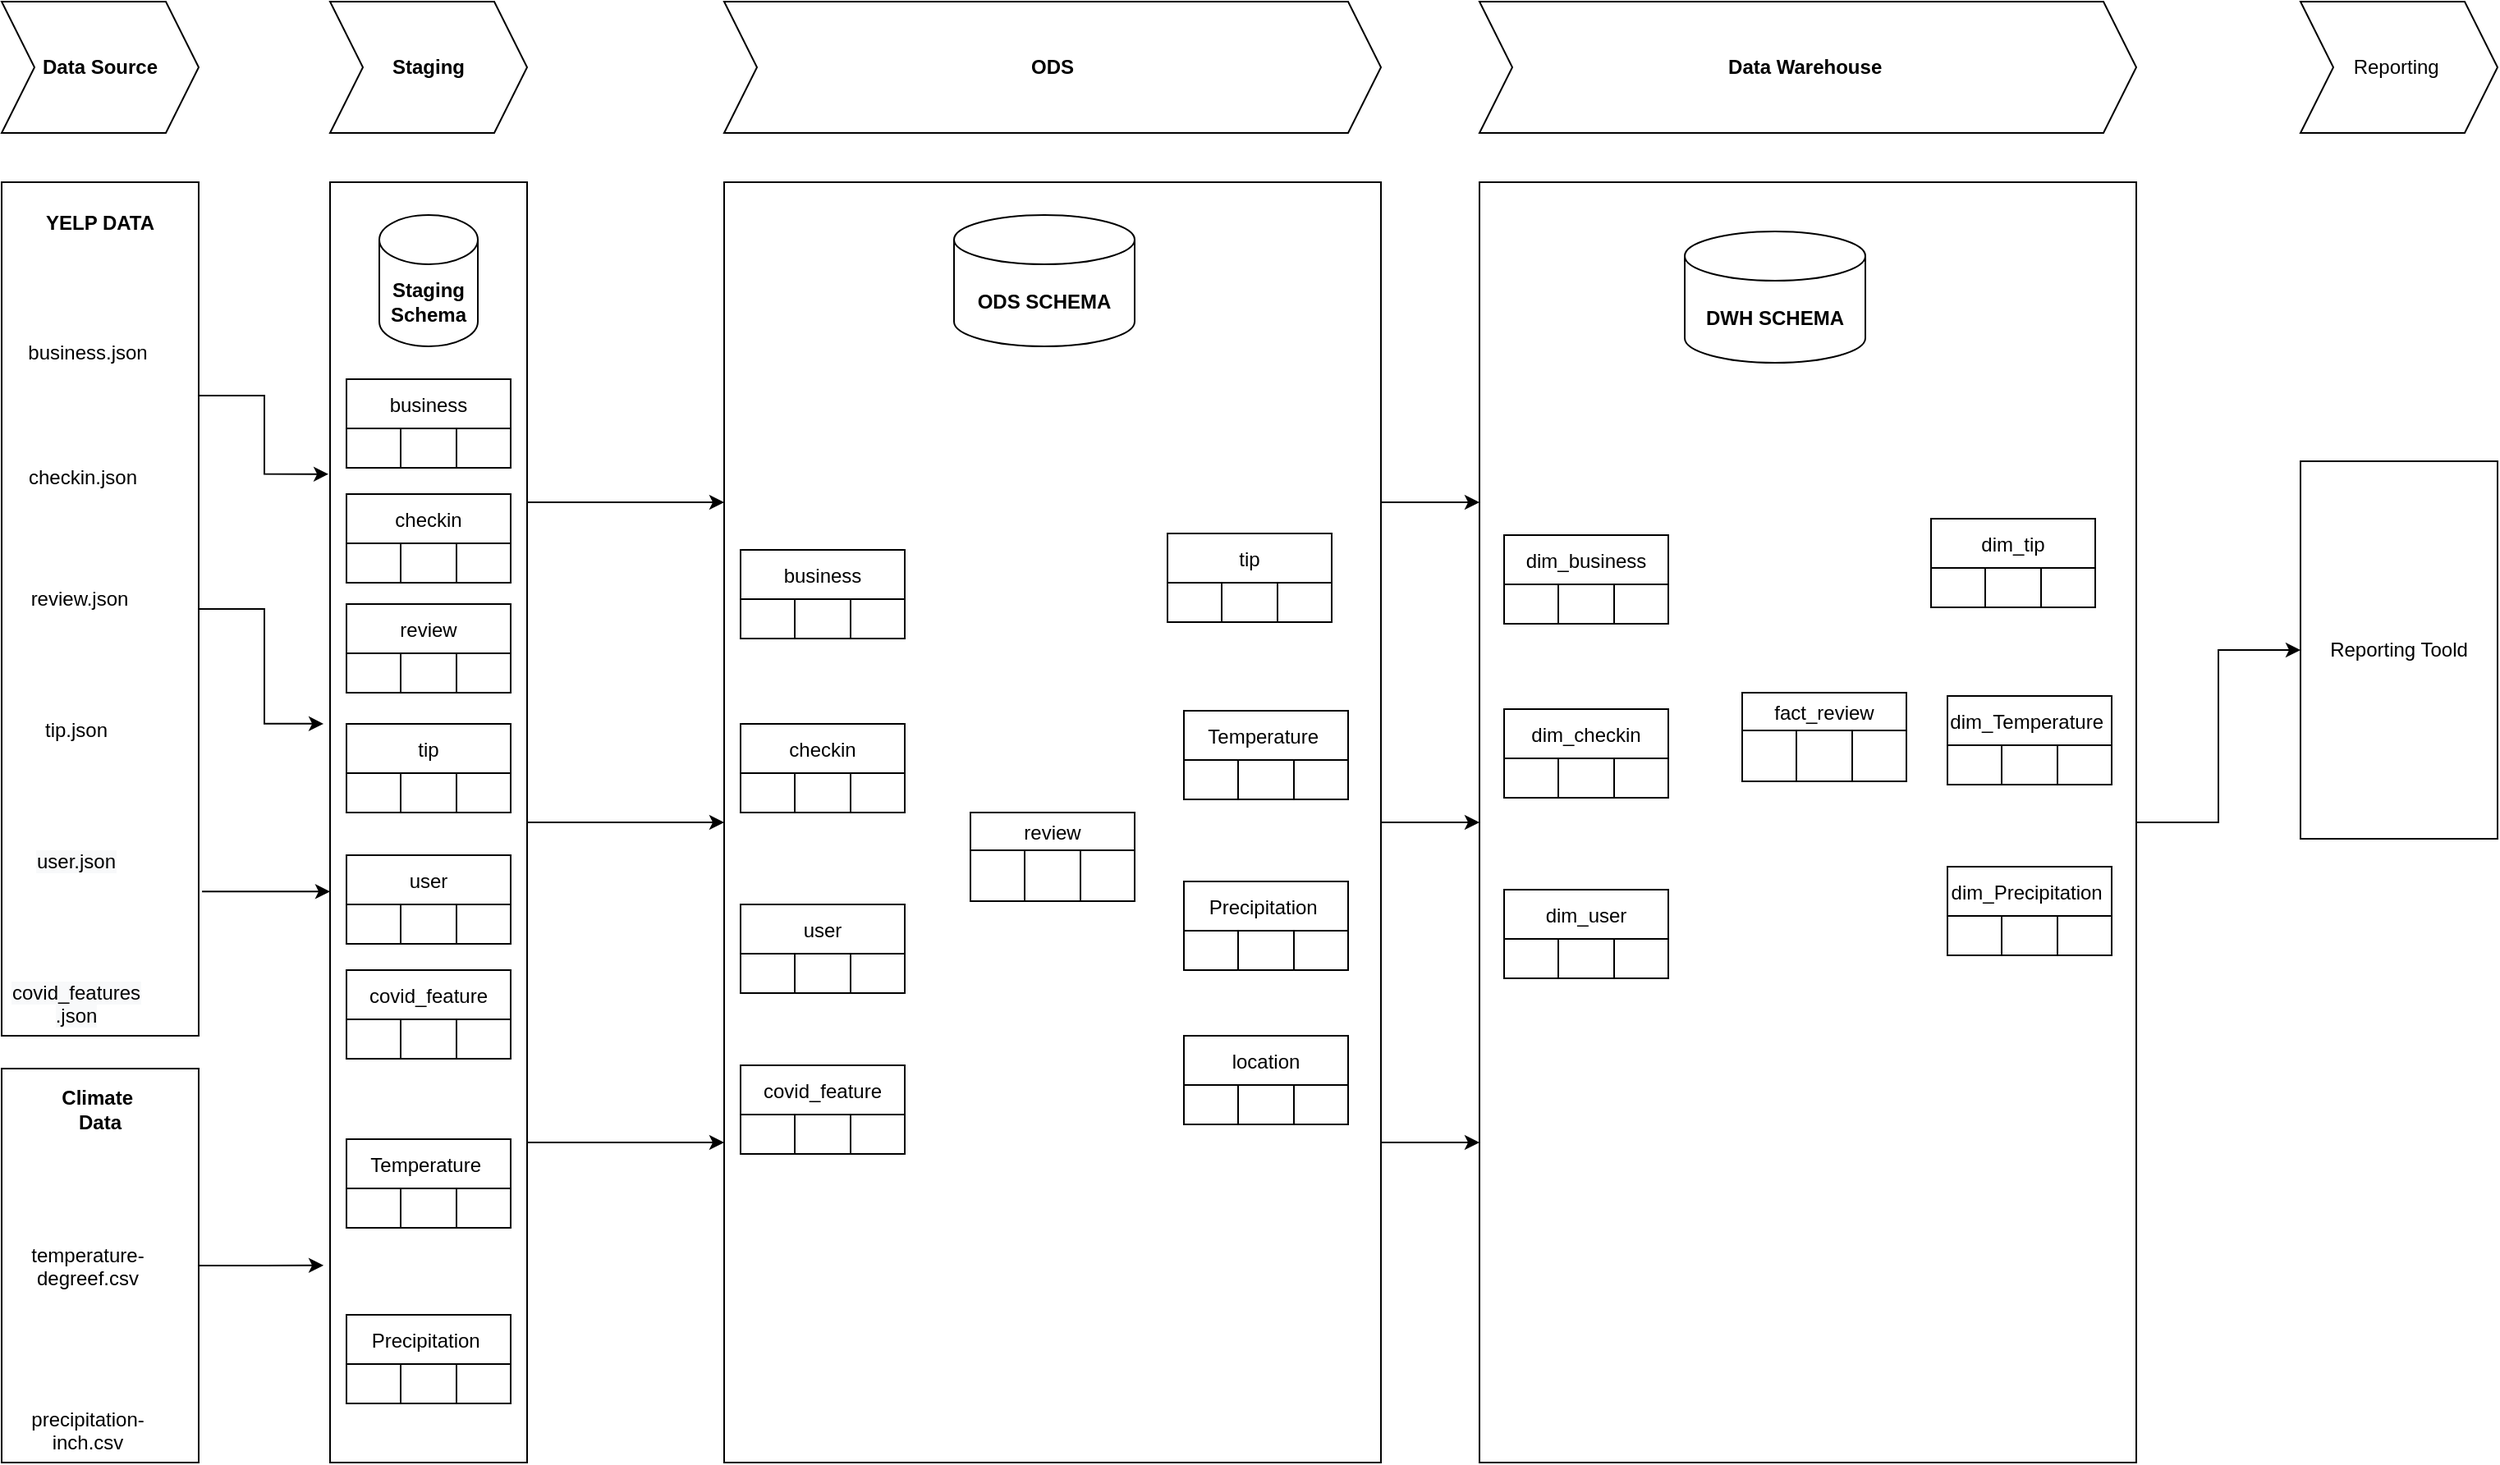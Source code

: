 <mxfile version="20.3.3" type="device"><diagram id="mBQVmCOPgLY90d453NBb" name="Page-1"><mxGraphModel dx="1298" dy="834" grid="1" gridSize="10" guides="1" tooltips="1" connect="1" arrows="1" fold="1" page="1" pageScale="1" pageWidth="1169" pageHeight="827" math="0" shadow="0"><root><mxCell id="0"/><mxCell id="1" parent="0"/><mxCell id="HqAUYnBbYHoTKX8y--xz-1" value="Data Source" style="shape=step;perimeter=stepPerimeter;whiteSpace=wrap;html=1;fixedSize=1;fontStyle=1" parent="1" vertex="1"><mxGeometry x="40" y="80" width="120" height="80" as="geometry"/></mxCell><mxCell id="tTiYajKTvbDvUCSmFrj8-127" style="edgeStyle=orthogonalEdgeStyle;rounded=0;orthogonalLoop=1;jettySize=auto;html=1;entryX=0.423;entryY=1.033;entryDx=0;entryDy=0;entryPerimeter=0;" edge="1" parent="1" source="HqAUYnBbYHoTKX8y--xz-2" target="tTiYajKTvbDvUCSmFrj8-22"><mxGeometry relative="1" as="geometry"/></mxCell><mxCell id="tTiYajKTvbDvUCSmFrj8-129" style="edgeStyle=orthogonalEdgeStyle;rounded=0;orthogonalLoop=1;jettySize=auto;html=1;exitX=0.25;exitY=0;exitDx=0;exitDy=0;entryX=0.228;entryY=1.008;entryDx=0;entryDy=0;entryPerimeter=0;" edge="1" parent="1" source="HqAUYnBbYHoTKX8y--xz-2" target="tTiYajKTvbDvUCSmFrj8-22"><mxGeometry relative="1" as="geometry"/></mxCell><mxCell id="HqAUYnBbYHoTKX8y--xz-2" value="" style="rounded=0;whiteSpace=wrap;html=1;direction=south;align=left;" parent="1" vertex="1"><mxGeometry x="40" y="190" width="120" height="520" as="geometry"/></mxCell><mxCell id="HqAUYnBbYHoTKX8y--xz-3" value="YELP DATA" style="text;html=1;strokeColor=none;fillColor=none;align=center;verticalAlign=middle;whiteSpace=wrap;rounded=0;fontStyle=1" parent="1" vertex="1"><mxGeometry x="60" y="200" width="80" height="30" as="geometry"/></mxCell><mxCell id="tTiYajKTvbDvUCSmFrj8-4" value="business.json" style="shape=image;html=1;verticalAlign=top;verticalLabelPosition=bottom;labelBackgroundColor=#ffffff;imageAspect=0;aspect=fixed;image=https://cdn2.iconfinder.com/data/icons/boxicons-solid-vol-2/24/bxs-file-json-128.png" vertex="1" parent="1"><mxGeometry x="72" y="240" width="40" height="40" as="geometry"/></mxCell><mxCell id="tTiYajKTvbDvUCSmFrj8-6" value="checkin.json" style="shape=image;html=1;verticalAlign=top;verticalLabelPosition=bottom;labelBackgroundColor=#ffffff;imageAspect=0;aspect=fixed;image=https://cdn2.iconfinder.com/data/icons/boxicons-solid-vol-2/24/bxs-file-json-128.png" vertex="1" parent="1"><mxGeometry x="66" y="310" width="46" height="46" as="geometry"/></mxCell><mxCell id="tTiYajKTvbDvUCSmFrj8-7" value="review.json" style="shape=image;html=1;verticalAlign=top;verticalLabelPosition=bottom;labelBackgroundColor=#ffffff;imageAspect=0;aspect=fixed;image=https://cdn2.iconfinder.com/data/icons/boxicons-solid-vol-2/24/bxs-file-json-128.png" vertex="1" parent="1"><mxGeometry x="62" y="380" width="50" height="50" as="geometry"/></mxCell><mxCell id="tTiYajKTvbDvUCSmFrj8-8" value="tip.json&lt;br&gt;" style="shape=image;html=1;verticalAlign=top;verticalLabelPosition=bottom;labelBackgroundColor=#ffffff;imageAspect=0;aspect=fixed;image=https://cdn2.iconfinder.com/data/icons/boxicons-solid-vol-2/24/bxs-file-json-128.png" vertex="1" parent="1"><mxGeometry x="60" y="460" width="50" height="50" as="geometry"/></mxCell><mxCell id="tTiYajKTvbDvUCSmFrj8-10" value="&lt;span style=&quot;text-align: left; background-color: rgb(248, 249, 250);&quot;&gt;user.json&lt;br&gt;&lt;/span&gt;" style="shape=image;html=1;verticalAlign=top;verticalLabelPosition=bottom;labelBackgroundColor=#ffffff;imageAspect=0;aspect=fixed;image=https://cdn2.iconfinder.com/data/icons/boxicons-solid-vol-2/24/bxs-file-json-128.png" vertex="1" parent="1"><mxGeometry x="60" y="540" width="50" height="50" as="geometry"/></mxCell><mxCell id="tTiYajKTvbDvUCSmFrj8-13" value="&lt;span style=&quot;text-align: left; background-color: rgb(248, 249, 250);&quot;&gt;covid_features&lt;br&gt;.json&lt;/span&gt;" style="shape=image;html=1;verticalAlign=top;verticalLabelPosition=bottom;labelBackgroundColor=#ffffff;imageAspect=0;aspect=fixed;image=https://cdn2.iconfinder.com/data/icons/boxicons-solid-vol-2/24/bxs-file-json-128.png" vertex="1" parent="1"><mxGeometry x="60" y="620" width="50" height="50" as="geometry"/></mxCell><mxCell id="tTiYajKTvbDvUCSmFrj8-128" style="edgeStyle=orthogonalEdgeStyle;rounded=0;orthogonalLoop=1;jettySize=auto;html=1;entryX=0.846;entryY=1.033;entryDx=0;entryDy=0;entryPerimeter=0;" edge="1" parent="1" source="tTiYajKTvbDvUCSmFrj8-14" target="tTiYajKTvbDvUCSmFrj8-22"><mxGeometry relative="1" as="geometry"/></mxCell><mxCell id="tTiYajKTvbDvUCSmFrj8-14" value="" style="rounded=0;whiteSpace=wrap;html=1;direction=south;" vertex="1" parent="1"><mxGeometry x="40" y="730" width="120" height="240" as="geometry"/></mxCell><mxCell id="tTiYajKTvbDvUCSmFrj8-15" value="Climate&amp;nbsp;&lt;br&gt;Data" style="text;html=1;strokeColor=none;fillColor=none;align=center;verticalAlign=middle;whiteSpace=wrap;rounded=0;fontStyle=1" vertex="1" parent="1"><mxGeometry x="50" y="740" width="100" height="30" as="geometry"/></mxCell><mxCell id="tTiYajKTvbDvUCSmFrj8-18" value="temperature-&lt;br&gt;degreef.csv" style="shape=image;html=1;verticalAlign=top;verticalLabelPosition=bottom;labelBackgroundColor=#ffffff;imageAspect=0;aspect=fixed;image=https://cdn2.iconfinder.com/data/icons/simple-files/128/CSV.png" vertex="1" parent="1"><mxGeometry x="67" y="780" width="50" height="50" as="geometry"/></mxCell><mxCell id="tTiYajKTvbDvUCSmFrj8-20" value="precipitation-&lt;br&gt;inch.csv" style="shape=image;html=1;verticalAlign=top;verticalLabelPosition=bottom;labelBackgroundColor=#ffffff;imageAspect=0;aspect=fixed;image=https://cdn2.iconfinder.com/data/icons/simple-files/128/CSV.png" vertex="1" parent="1"><mxGeometry x="67" y="880" width="50" height="50" as="geometry"/></mxCell><mxCell id="tTiYajKTvbDvUCSmFrj8-21" value="Staging" style="shape=step;perimeter=stepPerimeter;whiteSpace=wrap;html=1;fixedSize=1;fontStyle=1" vertex="1" parent="1"><mxGeometry x="240" y="80" width="120" height="80" as="geometry"/></mxCell><mxCell id="tTiYajKTvbDvUCSmFrj8-184" style="edgeStyle=orthogonalEdgeStyle;rounded=0;orthogonalLoop=1;jettySize=auto;html=1;entryX=0.5;entryY=1;entryDx=0;entryDy=0;" edge="1" parent="1" source="tTiYajKTvbDvUCSmFrj8-22" target="tTiYajKTvbDvUCSmFrj8-132"><mxGeometry relative="1" as="geometry"/></mxCell><mxCell id="tTiYajKTvbDvUCSmFrj8-185" style="edgeStyle=orthogonalEdgeStyle;rounded=0;orthogonalLoop=1;jettySize=auto;html=1;exitX=0.25;exitY=0;exitDx=0;exitDy=0;entryX=0.25;entryY=1;entryDx=0;entryDy=0;" edge="1" parent="1" source="tTiYajKTvbDvUCSmFrj8-22" target="tTiYajKTvbDvUCSmFrj8-132"><mxGeometry relative="1" as="geometry"/></mxCell><mxCell id="tTiYajKTvbDvUCSmFrj8-186" style="edgeStyle=orthogonalEdgeStyle;rounded=0;orthogonalLoop=1;jettySize=auto;html=1;exitX=0.75;exitY=0;exitDx=0;exitDy=0;entryX=0.75;entryY=1;entryDx=0;entryDy=0;" edge="1" parent="1" source="tTiYajKTvbDvUCSmFrj8-22" target="tTiYajKTvbDvUCSmFrj8-132"><mxGeometry relative="1" as="geometry"/></mxCell><mxCell id="tTiYajKTvbDvUCSmFrj8-22" value="" style="rounded=0;whiteSpace=wrap;html=1;direction=south;" vertex="1" parent="1"><mxGeometry x="240" y="190" width="120" height="780" as="geometry"/></mxCell><mxCell id="tTiYajKTvbDvUCSmFrj8-23" value="business" style="shape=table;startSize=30;container=1;collapsible=0;childLayout=tableLayout;fontStyle=0;align=center;" vertex="1" parent="1"><mxGeometry x="250" y="310" width="100" height="54" as="geometry"/></mxCell><mxCell id="tTiYajKTvbDvUCSmFrj8-24" value="" style="shape=tableRow;horizontal=0;startSize=0;swimlaneHead=0;swimlaneBody=0;top=0;left=0;bottom=0;right=0;collapsible=0;dropTarget=0;fillColor=none;points=[[0,0.5],[1,0.5]];portConstraint=eastwest;" vertex="1" parent="tTiYajKTvbDvUCSmFrj8-23"><mxGeometry y="30" width="100" height="24" as="geometry"/></mxCell><mxCell id="tTiYajKTvbDvUCSmFrj8-25" value="" style="shape=partialRectangle;html=1;whiteSpace=wrap;connectable=0;fillColor=none;top=0;left=0;bottom=0;right=0;overflow=hidden;" vertex="1" parent="tTiYajKTvbDvUCSmFrj8-24"><mxGeometry width="33" height="24" as="geometry"><mxRectangle width="33" height="24" as="alternateBounds"/></mxGeometry></mxCell><mxCell id="tTiYajKTvbDvUCSmFrj8-26" value="" style="shape=partialRectangle;html=1;whiteSpace=wrap;connectable=0;fillColor=none;top=0;left=0;bottom=0;right=0;overflow=hidden;" vertex="1" parent="tTiYajKTvbDvUCSmFrj8-24"><mxGeometry x="33" width="34" height="24" as="geometry"><mxRectangle width="34" height="24" as="alternateBounds"/></mxGeometry></mxCell><mxCell id="tTiYajKTvbDvUCSmFrj8-27" value="" style="shape=partialRectangle;html=1;whiteSpace=wrap;connectable=0;fillColor=none;top=0;left=0;bottom=0;right=0;overflow=hidden;" vertex="1" parent="tTiYajKTvbDvUCSmFrj8-24"><mxGeometry x="67" width="33" height="24" as="geometry"><mxRectangle width="33" height="24" as="alternateBounds"/></mxGeometry></mxCell><mxCell id="tTiYajKTvbDvUCSmFrj8-36" value="Staging&lt;br&gt;Schema" style="shape=cylinder3;whiteSpace=wrap;html=1;boundedLbl=1;backgroundOutline=1;size=15;fontStyle=1" vertex="1" parent="1"><mxGeometry x="270" y="210" width="60" height="80" as="geometry"/></mxCell><mxCell id="tTiYajKTvbDvUCSmFrj8-37" value="checkin" style="shape=table;startSize=30;container=1;collapsible=0;childLayout=tableLayout;fontStyle=0;align=center;" vertex="1" parent="1"><mxGeometry x="250" y="380" width="100" height="54" as="geometry"/></mxCell><mxCell id="tTiYajKTvbDvUCSmFrj8-38" value="" style="shape=tableRow;horizontal=0;startSize=0;swimlaneHead=0;swimlaneBody=0;top=0;left=0;bottom=0;right=0;collapsible=0;dropTarget=0;fillColor=none;points=[[0,0.5],[1,0.5]];portConstraint=eastwest;" vertex="1" parent="tTiYajKTvbDvUCSmFrj8-37"><mxGeometry y="30" width="100" height="24" as="geometry"/></mxCell><mxCell id="tTiYajKTvbDvUCSmFrj8-39" value="" style="shape=partialRectangle;html=1;whiteSpace=wrap;connectable=0;fillColor=none;top=0;left=0;bottom=0;right=0;overflow=hidden;" vertex="1" parent="tTiYajKTvbDvUCSmFrj8-38"><mxGeometry width="33" height="24" as="geometry"><mxRectangle width="33" height="24" as="alternateBounds"/></mxGeometry></mxCell><mxCell id="tTiYajKTvbDvUCSmFrj8-40" value="" style="shape=partialRectangle;html=1;whiteSpace=wrap;connectable=0;fillColor=none;top=0;left=0;bottom=0;right=0;overflow=hidden;" vertex="1" parent="tTiYajKTvbDvUCSmFrj8-38"><mxGeometry x="33" width="34" height="24" as="geometry"><mxRectangle width="34" height="24" as="alternateBounds"/></mxGeometry></mxCell><mxCell id="tTiYajKTvbDvUCSmFrj8-41" value="" style="shape=partialRectangle;html=1;whiteSpace=wrap;connectable=0;fillColor=none;top=0;left=0;bottom=0;right=0;overflow=hidden;" vertex="1" parent="tTiYajKTvbDvUCSmFrj8-38"><mxGeometry x="67" width="33" height="24" as="geometry"><mxRectangle width="33" height="24" as="alternateBounds"/></mxGeometry></mxCell><mxCell id="tTiYajKTvbDvUCSmFrj8-82" value="review" style="shape=table;startSize=30;container=1;collapsible=0;childLayout=tableLayout;fontStyle=0;align=center;" vertex="1" parent="1"><mxGeometry x="250" y="447" width="100" height="54" as="geometry"/></mxCell><mxCell id="tTiYajKTvbDvUCSmFrj8-83" value="" style="shape=tableRow;horizontal=0;startSize=0;swimlaneHead=0;swimlaneBody=0;top=0;left=0;bottom=0;right=0;collapsible=0;dropTarget=0;fillColor=none;points=[[0,0.5],[1,0.5]];portConstraint=eastwest;" vertex="1" parent="tTiYajKTvbDvUCSmFrj8-82"><mxGeometry y="30" width="100" height="24" as="geometry"/></mxCell><mxCell id="tTiYajKTvbDvUCSmFrj8-84" value="" style="shape=partialRectangle;html=1;whiteSpace=wrap;connectable=0;fillColor=none;top=0;left=0;bottom=0;right=0;overflow=hidden;" vertex="1" parent="tTiYajKTvbDvUCSmFrj8-83"><mxGeometry width="33" height="24" as="geometry"><mxRectangle width="33" height="24" as="alternateBounds"/></mxGeometry></mxCell><mxCell id="tTiYajKTvbDvUCSmFrj8-85" value="" style="shape=partialRectangle;html=1;whiteSpace=wrap;connectable=0;fillColor=none;top=0;left=0;bottom=0;right=0;overflow=hidden;" vertex="1" parent="tTiYajKTvbDvUCSmFrj8-83"><mxGeometry x="33" width="34" height="24" as="geometry"><mxRectangle width="34" height="24" as="alternateBounds"/></mxGeometry></mxCell><mxCell id="tTiYajKTvbDvUCSmFrj8-86" value="" style="shape=partialRectangle;html=1;whiteSpace=wrap;connectable=0;fillColor=none;top=0;left=0;bottom=0;right=0;overflow=hidden;" vertex="1" parent="tTiYajKTvbDvUCSmFrj8-83"><mxGeometry x="67" width="33" height="24" as="geometry"><mxRectangle width="33" height="24" as="alternateBounds"/></mxGeometry></mxCell><mxCell id="tTiYajKTvbDvUCSmFrj8-91" value="tip" style="shape=table;startSize=30;container=1;collapsible=0;childLayout=tableLayout;fontStyle=0;align=center;" vertex="1" parent="1"><mxGeometry x="250" y="520" width="100" height="54" as="geometry"/></mxCell><mxCell id="tTiYajKTvbDvUCSmFrj8-92" value="" style="shape=tableRow;horizontal=0;startSize=0;swimlaneHead=0;swimlaneBody=0;top=0;left=0;bottom=0;right=0;collapsible=0;dropTarget=0;fillColor=none;points=[[0,0.5],[1,0.5]];portConstraint=eastwest;" vertex="1" parent="tTiYajKTvbDvUCSmFrj8-91"><mxGeometry y="30" width="100" height="24" as="geometry"/></mxCell><mxCell id="tTiYajKTvbDvUCSmFrj8-93" value="" style="shape=partialRectangle;html=1;whiteSpace=wrap;connectable=0;fillColor=none;top=0;left=0;bottom=0;right=0;overflow=hidden;" vertex="1" parent="tTiYajKTvbDvUCSmFrj8-92"><mxGeometry width="33" height="24" as="geometry"><mxRectangle width="33" height="24" as="alternateBounds"/></mxGeometry></mxCell><mxCell id="tTiYajKTvbDvUCSmFrj8-94" value="" style="shape=partialRectangle;html=1;whiteSpace=wrap;connectable=0;fillColor=none;top=0;left=0;bottom=0;right=0;overflow=hidden;" vertex="1" parent="tTiYajKTvbDvUCSmFrj8-92"><mxGeometry x="33" width="34" height="24" as="geometry"><mxRectangle width="34" height="24" as="alternateBounds"/></mxGeometry></mxCell><mxCell id="tTiYajKTvbDvUCSmFrj8-95" value="" style="shape=partialRectangle;html=1;whiteSpace=wrap;connectable=0;fillColor=none;top=0;left=0;bottom=0;right=0;overflow=hidden;" vertex="1" parent="tTiYajKTvbDvUCSmFrj8-92"><mxGeometry x="67" width="33" height="24" as="geometry"><mxRectangle width="33" height="24" as="alternateBounds"/></mxGeometry></mxCell><mxCell id="tTiYajKTvbDvUCSmFrj8-100" value="user" style="shape=table;startSize=30;container=1;collapsible=0;childLayout=tableLayout;fontStyle=0;align=center;" vertex="1" parent="1"><mxGeometry x="250" y="600" width="100" height="54" as="geometry"/></mxCell><mxCell id="tTiYajKTvbDvUCSmFrj8-101" value="" style="shape=tableRow;horizontal=0;startSize=0;swimlaneHead=0;swimlaneBody=0;top=0;left=0;bottom=0;right=0;collapsible=0;dropTarget=0;fillColor=none;points=[[0,0.5],[1,0.5]];portConstraint=eastwest;" vertex="1" parent="tTiYajKTvbDvUCSmFrj8-100"><mxGeometry y="30" width="100" height="24" as="geometry"/></mxCell><mxCell id="tTiYajKTvbDvUCSmFrj8-102" value="" style="shape=partialRectangle;html=1;whiteSpace=wrap;connectable=0;fillColor=none;top=0;left=0;bottom=0;right=0;overflow=hidden;" vertex="1" parent="tTiYajKTvbDvUCSmFrj8-101"><mxGeometry width="33" height="24" as="geometry"><mxRectangle width="33" height="24" as="alternateBounds"/></mxGeometry></mxCell><mxCell id="tTiYajKTvbDvUCSmFrj8-103" value="" style="shape=partialRectangle;html=1;whiteSpace=wrap;connectable=0;fillColor=none;top=0;left=0;bottom=0;right=0;overflow=hidden;" vertex="1" parent="tTiYajKTvbDvUCSmFrj8-101"><mxGeometry x="33" width="34" height="24" as="geometry"><mxRectangle width="34" height="24" as="alternateBounds"/></mxGeometry></mxCell><mxCell id="tTiYajKTvbDvUCSmFrj8-104" value="" style="shape=partialRectangle;html=1;whiteSpace=wrap;connectable=0;fillColor=none;top=0;left=0;bottom=0;right=0;overflow=hidden;" vertex="1" parent="tTiYajKTvbDvUCSmFrj8-101"><mxGeometry x="67" width="33" height="24" as="geometry"><mxRectangle width="33" height="24" as="alternateBounds"/></mxGeometry></mxCell><mxCell id="tTiYajKTvbDvUCSmFrj8-109" value="covid_feature" style="shape=table;startSize=30;container=1;collapsible=0;childLayout=tableLayout;fontStyle=0;align=center;" vertex="1" parent="1"><mxGeometry x="250" y="670" width="100" height="54" as="geometry"/></mxCell><mxCell id="tTiYajKTvbDvUCSmFrj8-110" value="" style="shape=tableRow;horizontal=0;startSize=0;swimlaneHead=0;swimlaneBody=0;top=0;left=0;bottom=0;right=0;collapsible=0;dropTarget=0;fillColor=none;points=[[0,0.5],[1,0.5]];portConstraint=eastwest;" vertex="1" parent="tTiYajKTvbDvUCSmFrj8-109"><mxGeometry y="30" width="100" height="24" as="geometry"/></mxCell><mxCell id="tTiYajKTvbDvUCSmFrj8-111" value="" style="shape=partialRectangle;html=1;whiteSpace=wrap;connectable=0;fillColor=none;top=0;left=0;bottom=0;right=0;overflow=hidden;" vertex="1" parent="tTiYajKTvbDvUCSmFrj8-110"><mxGeometry width="33" height="24" as="geometry"><mxRectangle width="33" height="24" as="alternateBounds"/></mxGeometry></mxCell><mxCell id="tTiYajKTvbDvUCSmFrj8-112" value="" style="shape=partialRectangle;html=1;whiteSpace=wrap;connectable=0;fillColor=none;top=0;left=0;bottom=0;right=0;overflow=hidden;" vertex="1" parent="tTiYajKTvbDvUCSmFrj8-110"><mxGeometry x="33" width="34" height="24" as="geometry"><mxRectangle width="34" height="24" as="alternateBounds"/></mxGeometry></mxCell><mxCell id="tTiYajKTvbDvUCSmFrj8-113" value="" style="shape=partialRectangle;html=1;whiteSpace=wrap;connectable=0;fillColor=none;top=0;left=0;bottom=0;right=0;overflow=hidden;" vertex="1" parent="tTiYajKTvbDvUCSmFrj8-110"><mxGeometry x="67" width="33" height="24" as="geometry"><mxRectangle width="33" height="24" as="alternateBounds"/></mxGeometry></mxCell><mxCell id="tTiYajKTvbDvUCSmFrj8-114" value="Temperature " style="shape=table;startSize=30;container=1;collapsible=0;childLayout=tableLayout;fontStyle=0;align=center;" vertex="1" parent="1"><mxGeometry x="250" y="773" width="100" height="54" as="geometry"/></mxCell><mxCell id="tTiYajKTvbDvUCSmFrj8-115" value="" style="shape=tableRow;horizontal=0;startSize=0;swimlaneHead=0;swimlaneBody=0;top=0;left=0;bottom=0;right=0;collapsible=0;dropTarget=0;fillColor=none;points=[[0,0.5],[1,0.5]];portConstraint=eastwest;" vertex="1" parent="tTiYajKTvbDvUCSmFrj8-114"><mxGeometry y="30" width="100" height="24" as="geometry"/></mxCell><mxCell id="tTiYajKTvbDvUCSmFrj8-116" value="" style="shape=partialRectangle;html=1;whiteSpace=wrap;connectable=0;fillColor=none;top=0;left=0;bottom=0;right=0;overflow=hidden;" vertex="1" parent="tTiYajKTvbDvUCSmFrj8-115"><mxGeometry width="33" height="24" as="geometry"><mxRectangle width="33" height="24" as="alternateBounds"/></mxGeometry></mxCell><mxCell id="tTiYajKTvbDvUCSmFrj8-117" value="" style="shape=partialRectangle;html=1;whiteSpace=wrap;connectable=0;fillColor=none;top=0;left=0;bottom=0;right=0;overflow=hidden;" vertex="1" parent="tTiYajKTvbDvUCSmFrj8-115"><mxGeometry x="33" width="34" height="24" as="geometry"><mxRectangle width="34" height="24" as="alternateBounds"/></mxGeometry></mxCell><mxCell id="tTiYajKTvbDvUCSmFrj8-118" value="" style="shape=partialRectangle;html=1;whiteSpace=wrap;connectable=0;fillColor=none;top=0;left=0;bottom=0;right=0;overflow=hidden;" vertex="1" parent="tTiYajKTvbDvUCSmFrj8-115"><mxGeometry x="67" width="33" height="24" as="geometry"><mxRectangle width="33" height="24" as="alternateBounds"/></mxGeometry></mxCell><mxCell id="tTiYajKTvbDvUCSmFrj8-119" value="Precipitation " style="shape=table;startSize=30;container=1;collapsible=0;childLayout=tableLayout;fontStyle=0;align=center;" vertex="1" parent="1"><mxGeometry x="250" y="880" width="100" height="54" as="geometry"/></mxCell><mxCell id="tTiYajKTvbDvUCSmFrj8-120" value="" style="shape=tableRow;horizontal=0;startSize=0;swimlaneHead=0;swimlaneBody=0;top=0;left=0;bottom=0;right=0;collapsible=0;dropTarget=0;fillColor=none;points=[[0,0.5],[1,0.5]];portConstraint=eastwest;" vertex="1" parent="tTiYajKTvbDvUCSmFrj8-119"><mxGeometry y="30" width="100" height="24" as="geometry"/></mxCell><mxCell id="tTiYajKTvbDvUCSmFrj8-121" value="" style="shape=partialRectangle;html=1;whiteSpace=wrap;connectable=0;fillColor=none;top=0;left=0;bottom=0;right=0;overflow=hidden;" vertex="1" parent="tTiYajKTvbDvUCSmFrj8-120"><mxGeometry width="33" height="24" as="geometry"><mxRectangle width="33" height="24" as="alternateBounds"/></mxGeometry></mxCell><mxCell id="tTiYajKTvbDvUCSmFrj8-122" value="" style="shape=partialRectangle;html=1;whiteSpace=wrap;connectable=0;fillColor=none;top=0;left=0;bottom=0;right=0;overflow=hidden;" vertex="1" parent="tTiYajKTvbDvUCSmFrj8-120"><mxGeometry x="33" width="34" height="24" as="geometry"><mxRectangle width="34" height="24" as="alternateBounds"/></mxGeometry></mxCell><mxCell id="tTiYajKTvbDvUCSmFrj8-123" value="" style="shape=partialRectangle;html=1;whiteSpace=wrap;connectable=0;fillColor=none;top=0;left=0;bottom=0;right=0;overflow=hidden;" vertex="1" parent="tTiYajKTvbDvUCSmFrj8-120"><mxGeometry x="67" width="33" height="24" as="geometry"><mxRectangle width="33" height="24" as="alternateBounds"/></mxGeometry></mxCell><mxCell id="tTiYajKTvbDvUCSmFrj8-124" value="ODS" style="shape=step;perimeter=stepPerimeter;whiteSpace=wrap;html=1;fixedSize=1;fontStyle=1" vertex="1" parent="1"><mxGeometry x="480" y="80" width="400" height="80" as="geometry"/></mxCell><mxCell id="tTiYajKTvbDvUCSmFrj8-130" value="" style="endArrow=classic;html=1;rounded=0;exitX=0.831;exitY=-0.017;exitDx=0;exitDy=0;exitPerimeter=0;entryX=0.554;entryY=1;entryDx=0;entryDy=0;entryPerimeter=0;" edge="1" parent="1" source="HqAUYnBbYHoTKX8y--xz-2" target="tTiYajKTvbDvUCSmFrj8-22"><mxGeometry width="50" height="50" relative="1" as="geometry"><mxPoint x="500" y="530" as="sourcePoint"/><mxPoint x="550" y="480" as="targetPoint"/></mxGeometry></mxCell><mxCell id="tTiYajKTvbDvUCSmFrj8-236" style="edgeStyle=orthogonalEdgeStyle;rounded=0;orthogonalLoop=1;jettySize=auto;html=1;entryX=0.5;entryY=1;entryDx=0;entryDy=0;" edge="1" parent="1" source="tTiYajKTvbDvUCSmFrj8-132" target="tTiYajKTvbDvUCSmFrj8-188"><mxGeometry relative="1" as="geometry"/></mxCell><mxCell id="tTiYajKTvbDvUCSmFrj8-238" style="edgeStyle=orthogonalEdgeStyle;rounded=0;orthogonalLoop=1;jettySize=auto;html=1;exitX=0.25;exitY=0;exitDx=0;exitDy=0;entryX=0.25;entryY=1;entryDx=0;entryDy=0;" edge="1" parent="1" source="tTiYajKTvbDvUCSmFrj8-132" target="tTiYajKTvbDvUCSmFrj8-188"><mxGeometry relative="1" as="geometry"/></mxCell><mxCell id="tTiYajKTvbDvUCSmFrj8-240" style="edgeStyle=orthogonalEdgeStyle;rounded=0;orthogonalLoop=1;jettySize=auto;html=1;exitX=0.75;exitY=0;exitDx=0;exitDy=0;entryX=0.75;entryY=1;entryDx=0;entryDy=0;" edge="1" parent="1" source="tTiYajKTvbDvUCSmFrj8-132" target="tTiYajKTvbDvUCSmFrj8-188"><mxGeometry relative="1" as="geometry"/></mxCell><mxCell id="tTiYajKTvbDvUCSmFrj8-132" value="" style="rounded=0;whiteSpace=wrap;html=1;direction=south;" vertex="1" parent="1"><mxGeometry x="480" y="190" width="400" height="780" as="geometry"/></mxCell><mxCell id="tTiYajKTvbDvUCSmFrj8-134" value="ODS SCHEMA" style="shape=cylinder3;whiteSpace=wrap;html=1;boundedLbl=1;backgroundOutline=1;size=15;fontStyle=1" vertex="1" parent="1"><mxGeometry x="620" y="210" width="110" height="80" as="geometry"/></mxCell><mxCell id="tTiYajKTvbDvUCSmFrj8-136" value="business" style="shape=table;startSize=30;container=1;collapsible=0;childLayout=tableLayout;fontStyle=0;align=center;" vertex="1" parent="1"><mxGeometry x="490" y="414" width="100" height="54" as="geometry"/></mxCell><mxCell id="tTiYajKTvbDvUCSmFrj8-137" value="" style="shape=tableRow;horizontal=0;startSize=0;swimlaneHead=0;swimlaneBody=0;top=0;left=0;bottom=0;right=0;collapsible=0;dropTarget=0;fillColor=none;points=[[0,0.5],[1,0.5]];portConstraint=eastwest;" vertex="1" parent="tTiYajKTvbDvUCSmFrj8-136"><mxGeometry y="30" width="100" height="24" as="geometry"/></mxCell><mxCell id="tTiYajKTvbDvUCSmFrj8-138" value="" style="shape=partialRectangle;html=1;whiteSpace=wrap;connectable=0;fillColor=none;top=0;left=0;bottom=0;right=0;overflow=hidden;" vertex="1" parent="tTiYajKTvbDvUCSmFrj8-137"><mxGeometry width="33" height="24" as="geometry"><mxRectangle width="33" height="24" as="alternateBounds"/></mxGeometry></mxCell><mxCell id="tTiYajKTvbDvUCSmFrj8-139" value="" style="shape=partialRectangle;html=1;whiteSpace=wrap;connectable=0;fillColor=none;top=0;left=0;bottom=0;right=0;overflow=hidden;" vertex="1" parent="tTiYajKTvbDvUCSmFrj8-137"><mxGeometry x="33" width="34" height="24" as="geometry"><mxRectangle width="34" height="24" as="alternateBounds"/></mxGeometry></mxCell><mxCell id="tTiYajKTvbDvUCSmFrj8-140" value="" style="shape=partialRectangle;html=1;whiteSpace=wrap;connectable=0;fillColor=none;top=0;left=0;bottom=0;right=0;overflow=hidden;" vertex="1" parent="tTiYajKTvbDvUCSmFrj8-137"><mxGeometry x="67" width="33" height="24" as="geometry"><mxRectangle width="33" height="24" as="alternateBounds"/></mxGeometry></mxCell><mxCell id="tTiYajKTvbDvUCSmFrj8-141" value="checkin" style="shape=table;startSize=30;container=1;collapsible=0;childLayout=tableLayout;fontStyle=0;align=center;" vertex="1" parent="1"><mxGeometry x="490" y="520" width="100" height="54" as="geometry"/></mxCell><mxCell id="tTiYajKTvbDvUCSmFrj8-142" value="" style="shape=tableRow;horizontal=0;startSize=0;swimlaneHead=0;swimlaneBody=0;top=0;left=0;bottom=0;right=0;collapsible=0;dropTarget=0;fillColor=none;points=[[0,0.5],[1,0.5]];portConstraint=eastwest;" vertex="1" parent="tTiYajKTvbDvUCSmFrj8-141"><mxGeometry y="30" width="100" height="24" as="geometry"/></mxCell><mxCell id="tTiYajKTvbDvUCSmFrj8-143" value="" style="shape=partialRectangle;html=1;whiteSpace=wrap;connectable=0;fillColor=none;top=0;left=0;bottom=0;right=0;overflow=hidden;" vertex="1" parent="tTiYajKTvbDvUCSmFrj8-142"><mxGeometry width="33" height="24" as="geometry"><mxRectangle width="33" height="24" as="alternateBounds"/></mxGeometry></mxCell><mxCell id="tTiYajKTvbDvUCSmFrj8-144" value="" style="shape=partialRectangle;html=1;whiteSpace=wrap;connectable=0;fillColor=none;top=0;left=0;bottom=0;right=0;overflow=hidden;" vertex="1" parent="tTiYajKTvbDvUCSmFrj8-142"><mxGeometry x="33" width="34" height="24" as="geometry"><mxRectangle width="34" height="24" as="alternateBounds"/></mxGeometry></mxCell><mxCell id="tTiYajKTvbDvUCSmFrj8-145" value="" style="shape=partialRectangle;html=1;whiteSpace=wrap;connectable=0;fillColor=none;top=0;left=0;bottom=0;right=0;overflow=hidden;" vertex="1" parent="tTiYajKTvbDvUCSmFrj8-142"><mxGeometry x="67" width="33" height="24" as="geometry"><mxRectangle width="33" height="24" as="alternateBounds"/></mxGeometry></mxCell><mxCell id="tTiYajKTvbDvUCSmFrj8-146" value="review" style="shape=table;startSize=23;container=1;collapsible=0;childLayout=tableLayout;fontStyle=0;align=center;" vertex="1" parent="1"><mxGeometry x="630" y="574" width="100" height="54" as="geometry"/></mxCell><mxCell id="tTiYajKTvbDvUCSmFrj8-147" value="" style="shape=tableRow;horizontal=0;startSize=0;swimlaneHead=0;swimlaneBody=0;top=0;left=0;bottom=0;right=0;collapsible=0;dropTarget=0;fillColor=none;points=[[0,0.5],[1,0.5]];portConstraint=eastwest;" vertex="1" parent="tTiYajKTvbDvUCSmFrj8-146"><mxGeometry y="23" width="100" height="31" as="geometry"/></mxCell><mxCell id="tTiYajKTvbDvUCSmFrj8-148" value="" style="shape=partialRectangle;html=1;whiteSpace=wrap;connectable=0;fillColor=none;top=0;left=0;bottom=0;right=0;overflow=hidden;" vertex="1" parent="tTiYajKTvbDvUCSmFrj8-147"><mxGeometry width="33" height="31" as="geometry"><mxRectangle width="33" height="31" as="alternateBounds"/></mxGeometry></mxCell><mxCell id="tTiYajKTvbDvUCSmFrj8-149" value="" style="shape=partialRectangle;html=1;whiteSpace=wrap;connectable=0;fillColor=none;top=0;left=0;bottom=0;right=0;overflow=hidden;" vertex="1" parent="tTiYajKTvbDvUCSmFrj8-147"><mxGeometry x="33" width="34" height="31" as="geometry"><mxRectangle width="34" height="31" as="alternateBounds"/></mxGeometry></mxCell><mxCell id="tTiYajKTvbDvUCSmFrj8-150" value="" style="shape=partialRectangle;html=1;whiteSpace=wrap;connectable=0;fillColor=none;top=0;left=0;bottom=0;right=0;overflow=hidden;" vertex="1" parent="tTiYajKTvbDvUCSmFrj8-147"><mxGeometry x="67" width="33" height="31" as="geometry"><mxRectangle width="33" height="31" as="alternateBounds"/></mxGeometry></mxCell><mxCell id="tTiYajKTvbDvUCSmFrj8-151" value="user" style="shape=table;startSize=30;container=1;collapsible=0;childLayout=tableLayout;fontStyle=0;align=center;" vertex="1" parent="1"><mxGeometry x="490" y="630" width="100" height="54" as="geometry"/></mxCell><mxCell id="tTiYajKTvbDvUCSmFrj8-152" value="" style="shape=tableRow;horizontal=0;startSize=0;swimlaneHead=0;swimlaneBody=0;top=0;left=0;bottom=0;right=0;collapsible=0;dropTarget=0;fillColor=none;points=[[0,0.5],[1,0.5]];portConstraint=eastwest;" vertex="1" parent="tTiYajKTvbDvUCSmFrj8-151"><mxGeometry y="30" width="100" height="24" as="geometry"/></mxCell><mxCell id="tTiYajKTvbDvUCSmFrj8-153" value="" style="shape=partialRectangle;html=1;whiteSpace=wrap;connectable=0;fillColor=none;top=0;left=0;bottom=0;right=0;overflow=hidden;" vertex="1" parent="tTiYajKTvbDvUCSmFrj8-152"><mxGeometry width="33" height="24" as="geometry"><mxRectangle width="33" height="24" as="alternateBounds"/></mxGeometry></mxCell><mxCell id="tTiYajKTvbDvUCSmFrj8-154" value="" style="shape=partialRectangle;html=1;whiteSpace=wrap;connectable=0;fillColor=none;top=0;left=0;bottom=0;right=0;overflow=hidden;" vertex="1" parent="tTiYajKTvbDvUCSmFrj8-152"><mxGeometry x="33" width="34" height="24" as="geometry"><mxRectangle width="34" height="24" as="alternateBounds"/></mxGeometry></mxCell><mxCell id="tTiYajKTvbDvUCSmFrj8-155" value="" style="shape=partialRectangle;html=1;whiteSpace=wrap;connectable=0;fillColor=none;top=0;left=0;bottom=0;right=0;overflow=hidden;" vertex="1" parent="tTiYajKTvbDvUCSmFrj8-152"><mxGeometry x="67" width="33" height="24" as="geometry"><mxRectangle width="33" height="24" as="alternateBounds"/></mxGeometry></mxCell><mxCell id="tTiYajKTvbDvUCSmFrj8-156" value="tip" style="shape=table;startSize=30;container=1;collapsible=0;childLayout=tableLayout;fontStyle=0;align=center;" vertex="1" parent="1"><mxGeometry x="750" y="404" width="100" height="54" as="geometry"/></mxCell><mxCell id="tTiYajKTvbDvUCSmFrj8-157" value="" style="shape=tableRow;horizontal=0;startSize=0;swimlaneHead=0;swimlaneBody=0;top=0;left=0;bottom=0;right=0;collapsible=0;dropTarget=0;fillColor=none;points=[[0,0.5],[1,0.5]];portConstraint=eastwest;" vertex="1" parent="tTiYajKTvbDvUCSmFrj8-156"><mxGeometry y="30" width="100" height="24" as="geometry"/></mxCell><mxCell id="tTiYajKTvbDvUCSmFrj8-158" value="" style="shape=partialRectangle;html=1;whiteSpace=wrap;connectable=0;fillColor=none;top=0;left=0;bottom=0;right=0;overflow=hidden;" vertex="1" parent="tTiYajKTvbDvUCSmFrj8-157"><mxGeometry width="33" height="24" as="geometry"><mxRectangle width="33" height="24" as="alternateBounds"/></mxGeometry></mxCell><mxCell id="tTiYajKTvbDvUCSmFrj8-159" value="" style="shape=partialRectangle;html=1;whiteSpace=wrap;connectable=0;fillColor=none;top=0;left=0;bottom=0;right=0;overflow=hidden;" vertex="1" parent="tTiYajKTvbDvUCSmFrj8-157"><mxGeometry x="33" width="34" height="24" as="geometry"><mxRectangle width="34" height="24" as="alternateBounds"/></mxGeometry></mxCell><mxCell id="tTiYajKTvbDvUCSmFrj8-160" value="" style="shape=partialRectangle;html=1;whiteSpace=wrap;connectable=0;fillColor=none;top=0;left=0;bottom=0;right=0;overflow=hidden;" vertex="1" parent="tTiYajKTvbDvUCSmFrj8-157"><mxGeometry x="67" width="33" height="24" as="geometry"><mxRectangle width="33" height="24" as="alternateBounds"/></mxGeometry></mxCell><mxCell id="tTiYajKTvbDvUCSmFrj8-161" value="Temperature " style="shape=table;startSize=30;container=1;collapsible=0;childLayout=tableLayout;fontStyle=0;align=center;" vertex="1" parent="1"><mxGeometry x="760" y="512" width="100" height="54" as="geometry"/></mxCell><mxCell id="tTiYajKTvbDvUCSmFrj8-162" value="" style="shape=tableRow;horizontal=0;startSize=0;swimlaneHead=0;swimlaneBody=0;top=0;left=0;bottom=0;right=0;collapsible=0;dropTarget=0;fillColor=none;points=[[0,0.5],[1,0.5]];portConstraint=eastwest;" vertex="1" parent="tTiYajKTvbDvUCSmFrj8-161"><mxGeometry y="30" width="100" height="24" as="geometry"/></mxCell><mxCell id="tTiYajKTvbDvUCSmFrj8-163" value="" style="shape=partialRectangle;html=1;whiteSpace=wrap;connectable=0;fillColor=none;top=0;left=0;bottom=0;right=0;overflow=hidden;" vertex="1" parent="tTiYajKTvbDvUCSmFrj8-162"><mxGeometry width="33" height="24" as="geometry"><mxRectangle width="33" height="24" as="alternateBounds"/></mxGeometry></mxCell><mxCell id="tTiYajKTvbDvUCSmFrj8-164" value="" style="shape=partialRectangle;html=1;whiteSpace=wrap;connectable=0;fillColor=none;top=0;left=0;bottom=0;right=0;overflow=hidden;" vertex="1" parent="tTiYajKTvbDvUCSmFrj8-162"><mxGeometry x="33" width="34" height="24" as="geometry"><mxRectangle width="34" height="24" as="alternateBounds"/></mxGeometry></mxCell><mxCell id="tTiYajKTvbDvUCSmFrj8-165" value="" style="shape=partialRectangle;html=1;whiteSpace=wrap;connectable=0;fillColor=none;top=0;left=0;bottom=0;right=0;overflow=hidden;" vertex="1" parent="tTiYajKTvbDvUCSmFrj8-162"><mxGeometry x="67" width="33" height="24" as="geometry"><mxRectangle width="33" height="24" as="alternateBounds"/></mxGeometry></mxCell><mxCell id="tTiYajKTvbDvUCSmFrj8-166" value="Precipitation " style="shape=table;startSize=30;container=1;collapsible=0;childLayout=tableLayout;fontStyle=0;align=center;" vertex="1" parent="1"><mxGeometry x="760" y="616" width="100" height="54" as="geometry"/></mxCell><mxCell id="tTiYajKTvbDvUCSmFrj8-167" value="" style="shape=tableRow;horizontal=0;startSize=0;swimlaneHead=0;swimlaneBody=0;top=0;left=0;bottom=0;right=0;collapsible=0;dropTarget=0;fillColor=none;points=[[0,0.5],[1,0.5]];portConstraint=eastwest;" vertex="1" parent="tTiYajKTvbDvUCSmFrj8-166"><mxGeometry y="30" width="100" height="24" as="geometry"/></mxCell><mxCell id="tTiYajKTvbDvUCSmFrj8-168" value="" style="shape=partialRectangle;html=1;whiteSpace=wrap;connectable=0;fillColor=none;top=0;left=0;bottom=0;right=0;overflow=hidden;" vertex="1" parent="tTiYajKTvbDvUCSmFrj8-167"><mxGeometry width="33" height="24" as="geometry"><mxRectangle width="33" height="24" as="alternateBounds"/></mxGeometry></mxCell><mxCell id="tTiYajKTvbDvUCSmFrj8-169" value="" style="shape=partialRectangle;html=1;whiteSpace=wrap;connectable=0;fillColor=none;top=0;left=0;bottom=0;right=0;overflow=hidden;" vertex="1" parent="tTiYajKTvbDvUCSmFrj8-167"><mxGeometry x="33" width="34" height="24" as="geometry"><mxRectangle width="34" height="24" as="alternateBounds"/></mxGeometry></mxCell><mxCell id="tTiYajKTvbDvUCSmFrj8-170" value="" style="shape=partialRectangle;html=1;whiteSpace=wrap;connectable=0;fillColor=none;top=0;left=0;bottom=0;right=0;overflow=hidden;" vertex="1" parent="tTiYajKTvbDvUCSmFrj8-167"><mxGeometry x="67" width="33" height="24" as="geometry"><mxRectangle width="33" height="24" as="alternateBounds"/></mxGeometry></mxCell><mxCell id="tTiYajKTvbDvUCSmFrj8-171" value="covid_feature" style="shape=table;startSize=30;container=1;collapsible=0;childLayout=tableLayout;fontStyle=0;align=center;" vertex="1" parent="1"><mxGeometry x="490" y="728" width="100" height="54" as="geometry"/></mxCell><mxCell id="tTiYajKTvbDvUCSmFrj8-172" value="" style="shape=tableRow;horizontal=0;startSize=0;swimlaneHead=0;swimlaneBody=0;top=0;left=0;bottom=0;right=0;collapsible=0;dropTarget=0;fillColor=none;points=[[0,0.5],[1,0.5]];portConstraint=eastwest;" vertex="1" parent="tTiYajKTvbDvUCSmFrj8-171"><mxGeometry y="30" width="100" height="24" as="geometry"/></mxCell><mxCell id="tTiYajKTvbDvUCSmFrj8-173" value="" style="shape=partialRectangle;html=1;whiteSpace=wrap;connectable=0;fillColor=none;top=0;left=0;bottom=0;right=0;overflow=hidden;" vertex="1" parent="tTiYajKTvbDvUCSmFrj8-172"><mxGeometry width="33" height="24" as="geometry"><mxRectangle width="33" height="24" as="alternateBounds"/></mxGeometry></mxCell><mxCell id="tTiYajKTvbDvUCSmFrj8-174" value="" style="shape=partialRectangle;html=1;whiteSpace=wrap;connectable=0;fillColor=none;top=0;left=0;bottom=0;right=0;overflow=hidden;" vertex="1" parent="tTiYajKTvbDvUCSmFrj8-172"><mxGeometry x="33" width="34" height="24" as="geometry"><mxRectangle width="34" height="24" as="alternateBounds"/></mxGeometry></mxCell><mxCell id="tTiYajKTvbDvUCSmFrj8-175" value="" style="shape=partialRectangle;html=1;whiteSpace=wrap;connectable=0;fillColor=none;top=0;left=0;bottom=0;right=0;overflow=hidden;" vertex="1" parent="tTiYajKTvbDvUCSmFrj8-172"><mxGeometry x="67" width="33" height="24" as="geometry"><mxRectangle width="33" height="24" as="alternateBounds"/></mxGeometry></mxCell><mxCell id="tTiYajKTvbDvUCSmFrj8-176" value="location" style="shape=table;startSize=30;container=1;collapsible=0;childLayout=tableLayout;fontStyle=0;align=center;" vertex="1" parent="1"><mxGeometry x="760" y="710" width="100" height="54" as="geometry"/></mxCell><mxCell id="tTiYajKTvbDvUCSmFrj8-177" value="" style="shape=tableRow;horizontal=0;startSize=0;swimlaneHead=0;swimlaneBody=0;top=0;left=0;bottom=0;right=0;collapsible=0;dropTarget=0;fillColor=none;points=[[0,0.5],[1,0.5]];portConstraint=eastwest;" vertex="1" parent="tTiYajKTvbDvUCSmFrj8-176"><mxGeometry y="30" width="100" height="24" as="geometry"/></mxCell><mxCell id="tTiYajKTvbDvUCSmFrj8-178" value="" style="shape=partialRectangle;html=1;whiteSpace=wrap;connectable=0;fillColor=none;top=0;left=0;bottom=0;right=0;overflow=hidden;" vertex="1" parent="tTiYajKTvbDvUCSmFrj8-177"><mxGeometry width="33" height="24" as="geometry"><mxRectangle width="33" height="24" as="alternateBounds"/></mxGeometry></mxCell><mxCell id="tTiYajKTvbDvUCSmFrj8-179" value="" style="shape=partialRectangle;html=1;whiteSpace=wrap;connectable=0;fillColor=none;top=0;left=0;bottom=0;right=0;overflow=hidden;" vertex="1" parent="tTiYajKTvbDvUCSmFrj8-177"><mxGeometry x="33" width="34" height="24" as="geometry"><mxRectangle width="34" height="24" as="alternateBounds"/></mxGeometry></mxCell><mxCell id="tTiYajKTvbDvUCSmFrj8-180" value="" style="shape=partialRectangle;html=1;whiteSpace=wrap;connectable=0;fillColor=none;top=0;left=0;bottom=0;right=0;overflow=hidden;" vertex="1" parent="tTiYajKTvbDvUCSmFrj8-177"><mxGeometry x="67" width="33" height="24" as="geometry"><mxRectangle width="33" height="24" as="alternateBounds"/></mxGeometry></mxCell><mxCell id="tTiYajKTvbDvUCSmFrj8-181" value="Data Warehouse&amp;nbsp;" style="shape=step;perimeter=stepPerimeter;whiteSpace=wrap;html=1;fixedSize=1;fontStyle=1" vertex="1" parent="1"><mxGeometry x="940" y="80" width="400" height="80" as="geometry"/></mxCell><mxCell id="tTiYajKTvbDvUCSmFrj8-244" style="edgeStyle=orthogonalEdgeStyle;rounded=0;orthogonalLoop=1;jettySize=auto;html=1;" edge="1" parent="1" source="tTiYajKTvbDvUCSmFrj8-188" target="tTiYajKTvbDvUCSmFrj8-243"><mxGeometry relative="1" as="geometry"/></mxCell><mxCell id="tTiYajKTvbDvUCSmFrj8-188" value="" style="rounded=0;whiteSpace=wrap;html=1;direction=south;" vertex="1" parent="1"><mxGeometry x="940" y="190" width="400" height="780" as="geometry"/></mxCell><mxCell id="tTiYajKTvbDvUCSmFrj8-189" value="DWH SCHEMA" style="shape=cylinder3;whiteSpace=wrap;html=1;boundedLbl=1;backgroundOutline=1;size=15;fontStyle=1" vertex="1" parent="1"><mxGeometry x="1065" y="220" width="110" height="80" as="geometry"/></mxCell><mxCell id="tTiYajKTvbDvUCSmFrj8-191" value="dim_business" style="shape=table;startSize=30;container=1;collapsible=0;childLayout=tableLayout;fontStyle=0;align=center;" vertex="1" parent="1"><mxGeometry x="955" y="405" width="100" height="54" as="geometry"/></mxCell><mxCell id="tTiYajKTvbDvUCSmFrj8-192" value="" style="shape=tableRow;horizontal=0;startSize=0;swimlaneHead=0;swimlaneBody=0;top=0;left=0;bottom=0;right=0;collapsible=0;dropTarget=0;fillColor=none;points=[[0,0.5],[1,0.5]];portConstraint=eastwest;" vertex="1" parent="tTiYajKTvbDvUCSmFrj8-191"><mxGeometry y="30" width="100" height="24" as="geometry"/></mxCell><mxCell id="tTiYajKTvbDvUCSmFrj8-193" value="" style="shape=partialRectangle;html=1;whiteSpace=wrap;connectable=0;fillColor=none;top=0;left=0;bottom=0;right=0;overflow=hidden;" vertex="1" parent="tTiYajKTvbDvUCSmFrj8-192"><mxGeometry width="33" height="24" as="geometry"><mxRectangle width="33" height="24" as="alternateBounds"/></mxGeometry></mxCell><mxCell id="tTiYajKTvbDvUCSmFrj8-194" value="" style="shape=partialRectangle;html=1;whiteSpace=wrap;connectable=0;fillColor=none;top=0;left=0;bottom=0;right=0;overflow=hidden;" vertex="1" parent="tTiYajKTvbDvUCSmFrj8-192"><mxGeometry x="33" width="34" height="24" as="geometry"><mxRectangle width="34" height="24" as="alternateBounds"/></mxGeometry></mxCell><mxCell id="tTiYajKTvbDvUCSmFrj8-195" value="" style="shape=partialRectangle;html=1;whiteSpace=wrap;connectable=0;fillColor=none;top=0;left=0;bottom=0;right=0;overflow=hidden;" vertex="1" parent="tTiYajKTvbDvUCSmFrj8-192"><mxGeometry x="67" width="33" height="24" as="geometry"><mxRectangle width="33" height="24" as="alternateBounds"/></mxGeometry></mxCell><mxCell id="tTiYajKTvbDvUCSmFrj8-196" value="dim_checkin" style="shape=table;startSize=30;container=1;collapsible=0;childLayout=tableLayout;fontStyle=0;align=center;" vertex="1" parent="1"><mxGeometry x="955" y="511" width="100" height="54" as="geometry"/></mxCell><mxCell id="tTiYajKTvbDvUCSmFrj8-197" value="" style="shape=tableRow;horizontal=0;startSize=0;swimlaneHead=0;swimlaneBody=0;top=0;left=0;bottom=0;right=0;collapsible=0;dropTarget=0;fillColor=none;points=[[0,0.5],[1,0.5]];portConstraint=eastwest;" vertex="1" parent="tTiYajKTvbDvUCSmFrj8-196"><mxGeometry y="30" width="100" height="24" as="geometry"/></mxCell><mxCell id="tTiYajKTvbDvUCSmFrj8-198" value="" style="shape=partialRectangle;html=1;whiteSpace=wrap;connectable=0;fillColor=none;top=0;left=0;bottom=0;right=0;overflow=hidden;" vertex="1" parent="tTiYajKTvbDvUCSmFrj8-197"><mxGeometry width="33" height="24" as="geometry"><mxRectangle width="33" height="24" as="alternateBounds"/></mxGeometry></mxCell><mxCell id="tTiYajKTvbDvUCSmFrj8-199" value="" style="shape=partialRectangle;html=1;whiteSpace=wrap;connectable=0;fillColor=none;top=0;left=0;bottom=0;right=0;overflow=hidden;" vertex="1" parent="tTiYajKTvbDvUCSmFrj8-197"><mxGeometry x="33" width="34" height="24" as="geometry"><mxRectangle width="34" height="24" as="alternateBounds"/></mxGeometry></mxCell><mxCell id="tTiYajKTvbDvUCSmFrj8-200" value="" style="shape=partialRectangle;html=1;whiteSpace=wrap;connectable=0;fillColor=none;top=0;left=0;bottom=0;right=0;overflow=hidden;" vertex="1" parent="tTiYajKTvbDvUCSmFrj8-197"><mxGeometry x="67" width="33" height="24" as="geometry"><mxRectangle width="33" height="24" as="alternateBounds"/></mxGeometry></mxCell><mxCell id="tTiYajKTvbDvUCSmFrj8-201" value="fact_review" style="shape=table;startSize=23;container=1;collapsible=0;childLayout=tableLayout;fontStyle=0;align=center;" vertex="1" parent="1"><mxGeometry x="1100" y="501" width="100" height="54" as="geometry"/></mxCell><mxCell id="tTiYajKTvbDvUCSmFrj8-202" value="" style="shape=tableRow;horizontal=0;startSize=0;swimlaneHead=0;swimlaneBody=0;top=0;left=0;bottom=0;right=0;collapsible=0;dropTarget=0;fillColor=none;points=[[0,0.5],[1,0.5]];portConstraint=eastwest;" vertex="1" parent="tTiYajKTvbDvUCSmFrj8-201"><mxGeometry y="23" width="100" height="31" as="geometry"/></mxCell><mxCell id="tTiYajKTvbDvUCSmFrj8-203" value="" style="shape=partialRectangle;html=1;whiteSpace=wrap;connectable=0;fillColor=none;top=0;left=0;bottom=0;right=0;overflow=hidden;" vertex="1" parent="tTiYajKTvbDvUCSmFrj8-202"><mxGeometry width="33" height="31" as="geometry"><mxRectangle width="33" height="31" as="alternateBounds"/></mxGeometry></mxCell><mxCell id="tTiYajKTvbDvUCSmFrj8-204" value="" style="shape=partialRectangle;html=1;whiteSpace=wrap;connectable=0;fillColor=none;top=0;left=0;bottom=0;right=0;overflow=hidden;" vertex="1" parent="tTiYajKTvbDvUCSmFrj8-202"><mxGeometry x="33" width="34" height="31" as="geometry"><mxRectangle width="34" height="31" as="alternateBounds"/></mxGeometry></mxCell><mxCell id="tTiYajKTvbDvUCSmFrj8-205" value="" style="shape=partialRectangle;html=1;whiteSpace=wrap;connectable=0;fillColor=none;top=0;left=0;bottom=0;right=0;overflow=hidden;" vertex="1" parent="tTiYajKTvbDvUCSmFrj8-202"><mxGeometry x="67" width="33" height="31" as="geometry"><mxRectangle width="33" height="31" as="alternateBounds"/></mxGeometry></mxCell><mxCell id="tTiYajKTvbDvUCSmFrj8-206" value="dim_user" style="shape=table;startSize=30;container=1;collapsible=0;childLayout=tableLayout;fontStyle=0;align=center;" vertex="1" parent="1"><mxGeometry x="955" y="621" width="100" height="54" as="geometry"/></mxCell><mxCell id="tTiYajKTvbDvUCSmFrj8-207" value="" style="shape=tableRow;horizontal=0;startSize=0;swimlaneHead=0;swimlaneBody=0;top=0;left=0;bottom=0;right=0;collapsible=0;dropTarget=0;fillColor=none;points=[[0,0.5],[1,0.5]];portConstraint=eastwest;" vertex="1" parent="tTiYajKTvbDvUCSmFrj8-206"><mxGeometry y="30" width="100" height="24" as="geometry"/></mxCell><mxCell id="tTiYajKTvbDvUCSmFrj8-208" value="" style="shape=partialRectangle;html=1;whiteSpace=wrap;connectable=0;fillColor=none;top=0;left=0;bottom=0;right=0;overflow=hidden;" vertex="1" parent="tTiYajKTvbDvUCSmFrj8-207"><mxGeometry width="33" height="24" as="geometry"><mxRectangle width="33" height="24" as="alternateBounds"/></mxGeometry></mxCell><mxCell id="tTiYajKTvbDvUCSmFrj8-209" value="" style="shape=partialRectangle;html=1;whiteSpace=wrap;connectable=0;fillColor=none;top=0;left=0;bottom=0;right=0;overflow=hidden;" vertex="1" parent="tTiYajKTvbDvUCSmFrj8-207"><mxGeometry x="33" width="34" height="24" as="geometry"><mxRectangle width="34" height="24" as="alternateBounds"/></mxGeometry></mxCell><mxCell id="tTiYajKTvbDvUCSmFrj8-210" value="" style="shape=partialRectangle;html=1;whiteSpace=wrap;connectable=0;fillColor=none;top=0;left=0;bottom=0;right=0;overflow=hidden;" vertex="1" parent="tTiYajKTvbDvUCSmFrj8-207"><mxGeometry x="67" width="33" height="24" as="geometry"><mxRectangle width="33" height="24" as="alternateBounds"/></mxGeometry></mxCell><mxCell id="tTiYajKTvbDvUCSmFrj8-211" value="dim_tip" style="shape=table;startSize=30;container=1;collapsible=0;childLayout=tableLayout;fontStyle=0;align=center;" vertex="1" parent="1"><mxGeometry x="1215" y="395" width="100" height="54" as="geometry"/></mxCell><mxCell id="tTiYajKTvbDvUCSmFrj8-212" value="" style="shape=tableRow;horizontal=0;startSize=0;swimlaneHead=0;swimlaneBody=0;top=0;left=0;bottom=0;right=0;collapsible=0;dropTarget=0;fillColor=none;points=[[0,0.5],[1,0.5]];portConstraint=eastwest;" vertex="1" parent="tTiYajKTvbDvUCSmFrj8-211"><mxGeometry y="30" width="100" height="24" as="geometry"/></mxCell><mxCell id="tTiYajKTvbDvUCSmFrj8-213" value="" style="shape=partialRectangle;html=1;whiteSpace=wrap;connectable=0;fillColor=none;top=0;left=0;bottom=0;right=0;overflow=hidden;" vertex="1" parent="tTiYajKTvbDvUCSmFrj8-212"><mxGeometry width="33" height="24" as="geometry"><mxRectangle width="33" height="24" as="alternateBounds"/></mxGeometry></mxCell><mxCell id="tTiYajKTvbDvUCSmFrj8-214" value="" style="shape=partialRectangle;html=1;whiteSpace=wrap;connectable=0;fillColor=none;top=0;left=0;bottom=0;right=0;overflow=hidden;" vertex="1" parent="tTiYajKTvbDvUCSmFrj8-212"><mxGeometry x="33" width="34" height="24" as="geometry"><mxRectangle width="34" height="24" as="alternateBounds"/></mxGeometry></mxCell><mxCell id="tTiYajKTvbDvUCSmFrj8-215" value="" style="shape=partialRectangle;html=1;whiteSpace=wrap;connectable=0;fillColor=none;top=0;left=0;bottom=0;right=0;overflow=hidden;" vertex="1" parent="tTiYajKTvbDvUCSmFrj8-212"><mxGeometry x="67" width="33" height="24" as="geometry"><mxRectangle width="33" height="24" as="alternateBounds"/></mxGeometry></mxCell><mxCell id="tTiYajKTvbDvUCSmFrj8-216" value="dim_Temperature " style="shape=table;startSize=30;container=1;collapsible=0;childLayout=tableLayout;fontStyle=0;align=center;" vertex="1" parent="1"><mxGeometry x="1225" y="503" width="100" height="54" as="geometry"/></mxCell><mxCell id="tTiYajKTvbDvUCSmFrj8-217" value="" style="shape=tableRow;horizontal=0;startSize=0;swimlaneHead=0;swimlaneBody=0;top=0;left=0;bottom=0;right=0;collapsible=0;dropTarget=0;fillColor=none;points=[[0,0.5],[1,0.5]];portConstraint=eastwest;" vertex="1" parent="tTiYajKTvbDvUCSmFrj8-216"><mxGeometry y="30" width="100" height="24" as="geometry"/></mxCell><mxCell id="tTiYajKTvbDvUCSmFrj8-218" value="" style="shape=partialRectangle;html=1;whiteSpace=wrap;connectable=0;fillColor=none;top=0;left=0;bottom=0;right=0;overflow=hidden;" vertex="1" parent="tTiYajKTvbDvUCSmFrj8-217"><mxGeometry width="33" height="24" as="geometry"><mxRectangle width="33" height="24" as="alternateBounds"/></mxGeometry></mxCell><mxCell id="tTiYajKTvbDvUCSmFrj8-219" value="" style="shape=partialRectangle;html=1;whiteSpace=wrap;connectable=0;fillColor=none;top=0;left=0;bottom=0;right=0;overflow=hidden;" vertex="1" parent="tTiYajKTvbDvUCSmFrj8-217"><mxGeometry x="33" width="34" height="24" as="geometry"><mxRectangle width="34" height="24" as="alternateBounds"/></mxGeometry></mxCell><mxCell id="tTiYajKTvbDvUCSmFrj8-220" value="" style="shape=partialRectangle;html=1;whiteSpace=wrap;connectable=0;fillColor=none;top=0;left=0;bottom=0;right=0;overflow=hidden;" vertex="1" parent="tTiYajKTvbDvUCSmFrj8-217"><mxGeometry x="67" width="33" height="24" as="geometry"><mxRectangle width="33" height="24" as="alternateBounds"/></mxGeometry></mxCell><mxCell id="tTiYajKTvbDvUCSmFrj8-221" value="dim_Precipitation " style="shape=table;startSize=30;container=1;collapsible=0;childLayout=tableLayout;fontStyle=0;align=center;" vertex="1" parent="1"><mxGeometry x="1225" y="607" width="100" height="54" as="geometry"/></mxCell><mxCell id="tTiYajKTvbDvUCSmFrj8-222" value="" style="shape=tableRow;horizontal=0;startSize=0;swimlaneHead=0;swimlaneBody=0;top=0;left=0;bottom=0;right=0;collapsible=0;dropTarget=0;fillColor=none;points=[[0,0.5],[1,0.5]];portConstraint=eastwest;" vertex="1" parent="tTiYajKTvbDvUCSmFrj8-221"><mxGeometry y="30" width="100" height="24" as="geometry"/></mxCell><mxCell id="tTiYajKTvbDvUCSmFrj8-223" value="" style="shape=partialRectangle;html=1;whiteSpace=wrap;connectable=0;fillColor=none;top=0;left=0;bottom=0;right=0;overflow=hidden;" vertex="1" parent="tTiYajKTvbDvUCSmFrj8-222"><mxGeometry width="33" height="24" as="geometry"><mxRectangle width="33" height="24" as="alternateBounds"/></mxGeometry></mxCell><mxCell id="tTiYajKTvbDvUCSmFrj8-224" value="" style="shape=partialRectangle;html=1;whiteSpace=wrap;connectable=0;fillColor=none;top=0;left=0;bottom=0;right=0;overflow=hidden;" vertex="1" parent="tTiYajKTvbDvUCSmFrj8-222"><mxGeometry x="33" width="34" height="24" as="geometry"><mxRectangle width="34" height="24" as="alternateBounds"/></mxGeometry></mxCell><mxCell id="tTiYajKTvbDvUCSmFrj8-225" value="" style="shape=partialRectangle;html=1;whiteSpace=wrap;connectable=0;fillColor=none;top=0;left=0;bottom=0;right=0;overflow=hidden;" vertex="1" parent="tTiYajKTvbDvUCSmFrj8-222"><mxGeometry x="67" width="33" height="24" as="geometry"><mxRectangle width="33" height="24" as="alternateBounds"/></mxGeometry></mxCell><mxCell id="tTiYajKTvbDvUCSmFrj8-241" value="Reporting&amp;nbsp;" style="shape=step;perimeter=stepPerimeter;whiteSpace=wrap;html=1;fixedSize=1;" vertex="1" parent="1"><mxGeometry x="1440" y="80" width="120" height="80" as="geometry"/></mxCell><mxCell id="tTiYajKTvbDvUCSmFrj8-243" value="Reporting Toold" style="rounded=0;whiteSpace=wrap;html=1;direction=south;" vertex="1" parent="1"><mxGeometry x="1440" y="360" width="120" height="230" as="geometry"/></mxCell></root></mxGraphModel></diagram></mxfile>